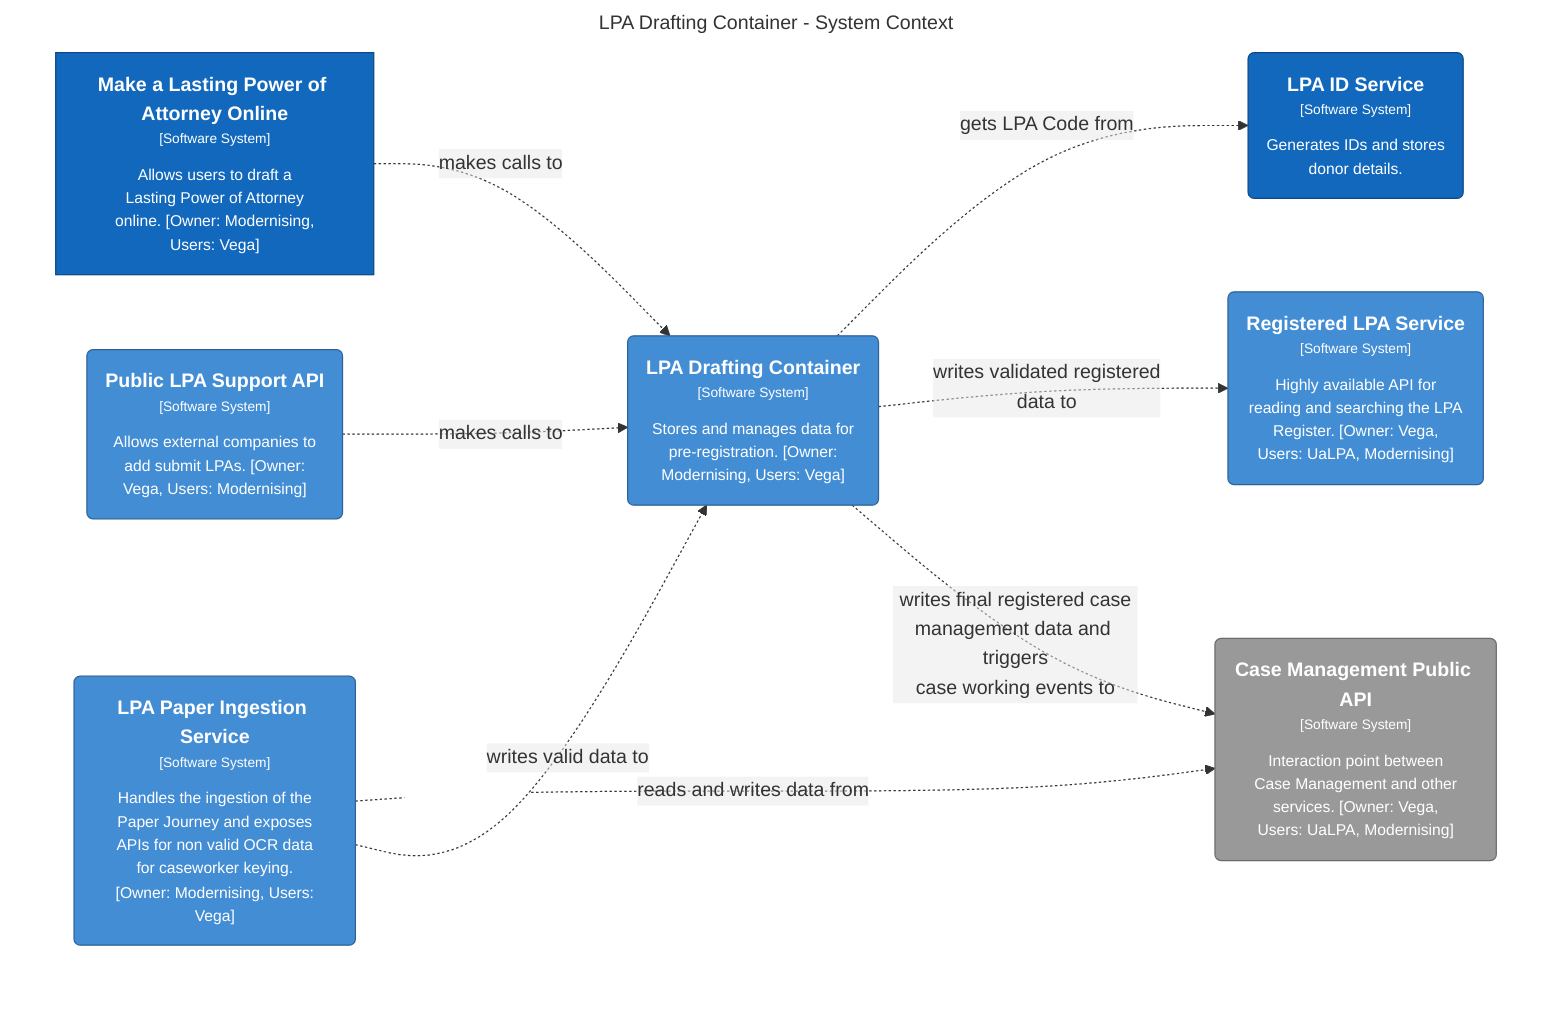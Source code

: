 graph TB
  linkStyle default fill:#ffffff

  subgraph diagram [LPA Drafting Container - System Context]
    style diagram fill:#ffffff,stroke:#ffffff

    1("<div style='font-weight: bold'>LPA ID Service</div><div style='font-size: 70%; margin-top: 0px'>[Software System]</div><div style='font-size: 80%; margin-top:10px'>Generates IDs and stores<br />donor details.</div>")
    style 1 fill:#1168bd,stroke:#0b4884,color:#ffffff
    16["<div style='font-weight: bold'>Make a Lasting Power of Attorney Online</div><div style='font-size: 70%; margin-top: 0px'>[Software System]</div><div style='font-size: 80%; margin-top:10px'>Allows users to draft a<br />Lasting Power of Attorney<br />online. [Owner: Modernising,<br />Users: Vega]</div>"]
    style 16 fill:#1168bd,stroke:#0b4884,color:#ffffff
    26("<div style='font-weight: bold'>Case Management Public API</div><div style='font-size: 70%; margin-top: 0px'>[Software System]</div><div style='font-size: 80%; margin-top:10px'>Interaction point between<br />Case Management and other<br />services. [Owner: Vega,<br />Users: UaLPA, Modernising]</div>")
    style 26 fill:#999999,stroke:#6b6b6b,color:#ffffff
    27("<div style='font-weight: bold'>Registered LPA Service</div><div style='font-size: 70%; margin-top: 0px'>[Software System]</div><div style='font-size: 80%; margin-top:10px'>Highly available API for<br />reading and searching the LPA<br />Register. [Owner: Vega,<br />Users: UaLPA, Modernising]</div>")
    style 27 fill:#438dd5,stroke:#2e6295,color:#ffffff
    32("<div style='font-weight: bold'>LPA Drafting Container</div><div style='font-size: 70%; margin-top: 0px'>[Software System]</div><div style='font-size: 80%; margin-top:10px'>Stores and manages data for<br />pre-registration. [Owner:<br />Modernising, Users: Vega]</div>")
    style 32 fill:#438dd5,stroke:#2e6295,color:#ffffff
    52("<div style='font-weight: bold'>Public LPA Support API</div><div style='font-size: 70%; margin-top: 0px'>[Software System]</div><div style='font-size: 80%; margin-top:10px'>Allows external companies to<br />add submit LPAs. [Owner:<br />Vega, Users: Modernising]</div>")
    style 52 fill:#438dd5,stroke:#2e6295,color:#ffffff
    56("<div style='font-weight: bold'>LPA Paper Ingestion Service</div><div style='font-size: 70%; margin-top: 0px'>[Software System]</div><div style='font-size: 80%; margin-top:10px'>Handles the ingestion of the<br />Paper Journey and exposes<br />APIs for non valid OCR data<br />for caseworker keying.<br />[Owner: Modernising, Users:<br />Vega]</div>")
    style 56 fill:#438dd5,stroke:#2e6295,color:#ffffff

    32-. "<div>gets LPA Code from</div><div style='font-size: 70%'></div>" .->1
    32-. "<div>writes validated registered<br />data to</div><div style='font-size: 70%'></div>" .->27
    32-. "<div>writes final registered case<br />management data and triggers<br />case working events to</div><div style='font-size: 70%'></div>" .->26
    52-. "<div>makes calls to</div><div style='font-size: 70%'></div>" .->32
    56-. "<div>reads and writes data from</div><div style='font-size: 70%'></div>" .->26
    56-. "<div>writes valid data to</div><div style='font-size: 70%'></div>" .->32
    16-. "<div>makes calls to</div><div style='font-size: 70%'></div>" .->32
  end